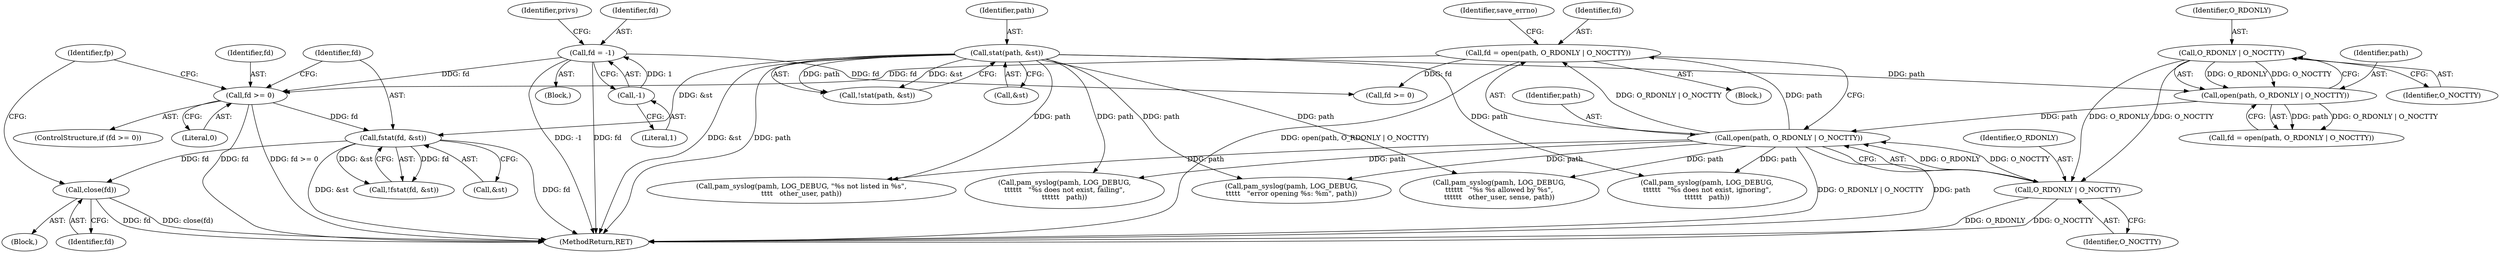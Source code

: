 digraph "0_altlinux_843807a3a90f52e7538be756616510730a24739a@API" {
"1000250" [label="(Call,close(fd))"];
"1000236" [label="(Call,fstat(fd, &st))"];
"1000230" [label="(Call,fd >= 0)"];
"1000205" [label="(Call,fd = open(path, O_RDONLY | O_NOCTTY))"];
"1000207" [label="(Call,open(path, O_RDONLY | O_NOCTTY))"];
"1000200" [label="(Call,open(path, O_RDONLY | O_NOCTTY))"];
"1000184" [label="(Call,stat(path, &st))"];
"1000202" [label="(Call,O_RDONLY | O_NOCTTY)"];
"1000209" [label="(Call,O_RDONLY | O_NOCTTY)"];
"1000120" [label="(Call,fd = -1)"];
"1000122" [label="(Call,-1)"];
"1000127" [label="(Identifier,privs)"];
"1000203" [label="(Identifier,O_RDONLY)"];
"1000185" [label="(Identifier,path)"];
"1000122" [label="(Call,-1)"];
"1000230" [label="(Call,fd >= 0)"];
"1000231" [label="(Identifier,fd)"];
"1000240" [label="(Block,)"];
"1000208" [label="(Identifier,path)"];
"1000229" [label="(ControlStructure,if (fd >= 0))"];
"1000236" [label="(Call,fstat(fd, &st))"];
"1000222" [label="(Call,fd >= 0)"];
"1000123" [label="(Literal,1)"];
"1000253" [label="(Identifier,fp)"];
"1000251" [label="(Identifier,fd)"];
"1000210" [label="(Identifier,O_RDONLY)"];
"1000200" [label="(Call,open(path, O_RDONLY | O_NOCTTY))"];
"1000207" [label="(Call,open(path, O_RDONLY | O_NOCTTY))"];
"1000232" [label="(Literal,0)"];
"1000360" [label="(Call,pam_syslog(pamh, LOG_DEBUG,\n\t\t\t\t\t\t   \"%s does not exist, failing\",\n\t\t\t\t\t\t   path))"];
"1000202" [label="(Call,O_RDONLY | O_NOCTTY)"];
"1000309" [label="(Call,pam_syslog(pamh, LOG_DEBUG,\n\t\t\t\t\t\t   \"%s %s allowed by %s\",\n\t\t\t\t\t\t   other_user, sense, path))"];
"1000235" [label="(Call,!fstat(fd, &st))"];
"1000205" [label="(Call,fd = open(path, O_RDONLY | O_NOCTTY))"];
"1000371" [label="(Call,pam_syslog(pamh, LOG_DEBUG,\n\t\t\t\t\t   \"error opening %s: %m\", path))"];
"1000350" [label="(Call,pam_syslog(pamh, LOG_DEBUG,\n\t\t\t\t\t\t   \"%s does not exist, ignoring\",\n\t\t\t\t\t\t   path))"];
"1000237" [label="(Identifier,fd)"];
"1000211" [label="(Identifier,O_NOCTTY)"];
"1000188" [label="(Block,)"];
"1000213" [label="(Identifier,save_errno)"];
"1000209" [label="(Call,O_RDONLY | O_NOCTTY)"];
"1000120" [label="(Call,fd = -1)"];
"1000323" [label="(Call,pam_syslog(pamh, LOG_DEBUG, \"%s not listed in %s\",\n\t\t\t\t   other_user, path))"];
"1000238" [label="(Call,&st)"];
"1000112" [label="(Block,)"];
"1000201" [label="(Identifier,path)"];
"1000378" [label="(MethodReturn,RET)"];
"1000204" [label="(Identifier,O_NOCTTY)"];
"1000121" [label="(Identifier,fd)"];
"1000184" [label="(Call,stat(path, &st))"];
"1000198" [label="(Call,fd = open(path, O_RDONLY | O_NOCTTY))"];
"1000183" [label="(Call,!stat(path, &st))"];
"1000186" [label="(Call,&st)"];
"1000250" [label="(Call,close(fd))"];
"1000206" [label="(Identifier,fd)"];
"1000250" -> "1000240"  [label="AST: "];
"1000250" -> "1000251"  [label="CFG: "];
"1000251" -> "1000250"  [label="AST: "];
"1000253" -> "1000250"  [label="CFG: "];
"1000250" -> "1000378"  [label="DDG: fd"];
"1000250" -> "1000378"  [label="DDG: close(fd)"];
"1000236" -> "1000250"  [label="DDG: fd"];
"1000236" -> "1000235"  [label="AST: "];
"1000236" -> "1000238"  [label="CFG: "];
"1000237" -> "1000236"  [label="AST: "];
"1000238" -> "1000236"  [label="AST: "];
"1000235" -> "1000236"  [label="CFG: "];
"1000236" -> "1000378"  [label="DDG: fd"];
"1000236" -> "1000378"  [label="DDG: &st"];
"1000236" -> "1000235"  [label="DDG: fd"];
"1000236" -> "1000235"  [label="DDG: &st"];
"1000230" -> "1000236"  [label="DDG: fd"];
"1000184" -> "1000236"  [label="DDG: &st"];
"1000230" -> "1000229"  [label="AST: "];
"1000230" -> "1000232"  [label="CFG: "];
"1000231" -> "1000230"  [label="AST: "];
"1000232" -> "1000230"  [label="AST: "];
"1000237" -> "1000230"  [label="CFG: "];
"1000253" -> "1000230"  [label="CFG: "];
"1000230" -> "1000378"  [label="DDG: fd"];
"1000230" -> "1000378"  [label="DDG: fd >= 0"];
"1000205" -> "1000230"  [label="DDG: fd"];
"1000120" -> "1000230"  [label="DDG: fd"];
"1000205" -> "1000188"  [label="AST: "];
"1000205" -> "1000207"  [label="CFG: "];
"1000206" -> "1000205"  [label="AST: "];
"1000207" -> "1000205"  [label="AST: "];
"1000213" -> "1000205"  [label="CFG: "];
"1000205" -> "1000378"  [label="DDG: open(path, O_RDONLY | O_NOCTTY)"];
"1000207" -> "1000205"  [label="DDG: path"];
"1000207" -> "1000205"  [label="DDG: O_RDONLY | O_NOCTTY"];
"1000205" -> "1000222"  [label="DDG: fd"];
"1000207" -> "1000209"  [label="CFG: "];
"1000208" -> "1000207"  [label="AST: "];
"1000209" -> "1000207"  [label="AST: "];
"1000207" -> "1000378"  [label="DDG: O_RDONLY | O_NOCTTY"];
"1000207" -> "1000378"  [label="DDG: path"];
"1000200" -> "1000207"  [label="DDG: path"];
"1000209" -> "1000207"  [label="DDG: O_RDONLY"];
"1000209" -> "1000207"  [label="DDG: O_NOCTTY"];
"1000207" -> "1000309"  [label="DDG: path"];
"1000207" -> "1000323"  [label="DDG: path"];
"1000207" -> "1000350"  [label="DDG: path"];
"1000207" -> "1000360"  [label="DDG: path"];
"1000207" -> "1000371"  [label="DDG: path"];
"1000200" -> "1000198"  [label="AST: "];
"1000200" -> "1000202"  [label="CFG: "];
"1000201" -> "1000200"  [label="AST: "];
"1000202" -> "1000200"  [label="AST: "];
"1000198" -> "1000200"  [label="CFG: "];
"1000200" -> "1000198"  [label="DDG: path"];
"1000200" -> "1000198"  [label="DDG: O_RDONLY | O_NOCTTY"];
"1000184" -> "1000200"  [label="DDG: path"];
"1000202" -> "1000200"  [label="DDG: O_RDONLY"];
"1000202" -> "1000200"  [label="DDG: O_NOCTTY"];
"1000184" -> "1000183"  [label="AST: "];
"1000184" -> "1000186"  [label="CFG: "];
"1000185" -> "1000184"  [label="AST: "];
"1000186" -> "1000184"  [label="AST: "];
"1000183" -> "1000184"  [label="CFG: "];
"1000184" -> "1000378"  [label="DDG: &st"];
"1000184" -> "1000378"  [label="DDG: path"];
"1000184" -> "1000183"  [label="DDG: path"];
"1000184" -> "1000183"  [label="DDG: &st"];
"1000184" -> "1000309"  [label="DDG: path"];
"1000184" -> "1000323"  [label="DDG: path"];
"1000184" -> "1000350"  [label="DDG: path"];
"1000184" -> "1000360"  [label="DDG: path"];
"1000184" -> "1000371"  [label="DDG: path"];
"1000202" -> "1000204"  [label="CFG: "];
"1000203" -> "1000202"  [label="AST: "];
"1000204" -> "1000202"  [label="AST: "];
"1000202" -> "1000209"  [label="DDG: O_RDONLY"];
"1000202" -> "1000209"  [label="DDG: O_NOCTTY"];
"1000209" -> "1000211"  [label="CFG: "];
"1000210" -> "1000209"  [label="AST: "];
"1000211" -> "1000209"  [label="AST: "];
"1000209" -> "1000378"  [label="DDG: O_RDONLY"];
"1000209" -> "1000378"  [label="DDG: O_NOCTTY"];
"1000120" -> "1000112"  [label="AST: "];
"1000120" -> "1000122"  [label="CFG: "];
"1000121" -> "1000120"  [label="AST: "];
"1000122" -> "1000120"  [label="AST: "];
"1000127" -> "1000120"  [label="CFG: "];
"1000120" -> "1000378"  [label="DDG: fd"];
"1000120" -> "1000378"  [label="DDG: -1"];
"1000122" -> "1000120"  [label="DDG: 1"];
"1000120" -> "1000222"  [label="DDG: fd"];
"1000122" -> "1000123"  [label="CFG: "];
"1000123" -> "1000122"  [label="AST: "];
}
